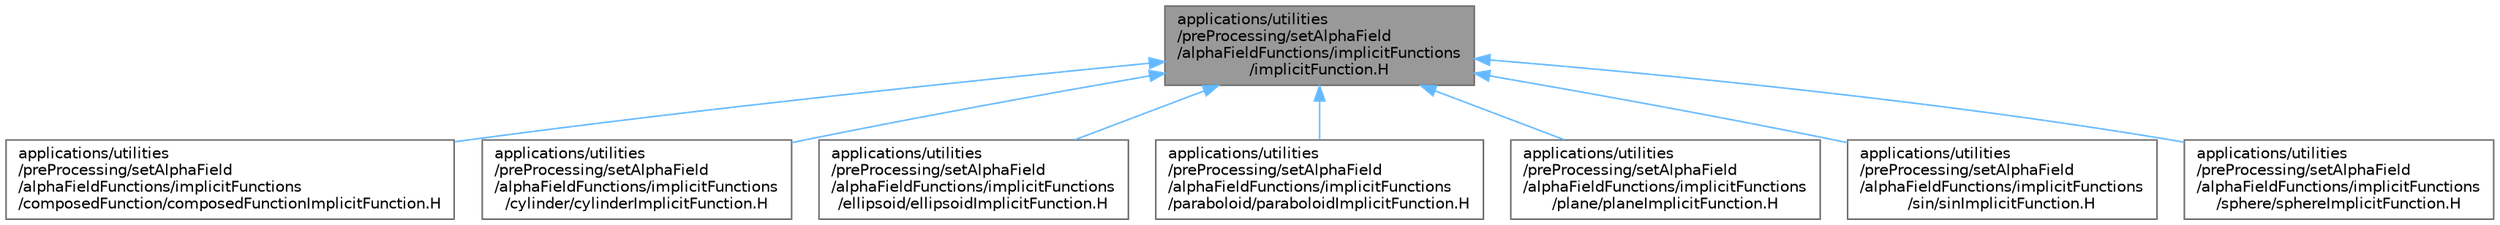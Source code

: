 digraph "applications/utilities/preProcessing/setAlphaField/alphaFieldFunctions/implicitFunctions/implicitFunction.H"
{
 // LATEX_PDF_SIZE
  bgcolor="transparent";
  edge [fontname=Helvetica,fontsize=10,labelfontname=Helvetica,labelfontsize=10];
  node [fontname=Helvetica,fontsize=10,shape=box,height=0.2,width=0.4];
  Node1 [id="Node000001",label="applications/utilities\l/preProcessing/setAlphaField\l/alphaFieldFunctions/implicitFunctions\l/implicitFunction.H",height=0.2,width=0.4,color="gray40", fillcolor="grey60", style="filled", fontcolor="black",tooltip=" "];
  Node1 -> Node2 [id="edge1_Node000001_Node000002",dir="back",color="steelblue1",style="solid",tooltip=" "];
  Node2 [id="Node000002",label="applications/utilities\l/preProcessing/setAlphaField\l/alphaFieldFunctions/implicitFunctions\l/composedFunction/composedFunctionImplicitFunction.H",height=0.2,width=0.4,color="grey40", fillcolor="white", style="filled",URL="$composedFunctionImplicitFunction_8H.html",tooltip=" "];
  Node1 -> Node3 [id="edge2_Node000001_Node000003",dir="back",color="steelblue1",style="solid",tooltip=" "];
  Node3 [id="Node000003",label="applications/utilities\l/preProcessing/setAlphaField\l/alphaFieldFunctions/implicitFunctions\l/cylinder/cylinderImplicitFunction.H",height=0.2,width=0.4,color="grey40", fillcolor="white", style="filled",URL="$cylinderImplicitFunction_8H.html",tooltip=" "];
  Node1 -> Node4 [id="edge3_Node000001_Node000004",dir="back",color="steelblue1",style="solid",tooltip=" "];
  Node4 [id="Node000004",label="applications/utilities\l/preProcessing/setAlphaField\l/alphaFieldFunctions/implicitFunctions\l/ellipsoid/ellipsoidImplicitFunction.H",height=0.2,width=0.4,color="grey40", fillcolor="white", style="filled",URL="$ellipsoidImplicitFunction_8H.html",tooltip=" "];
  Node1 -> Node5 [id="edge4_Node000001_Node000005",dir="back",color="steelblue1",style="solid",tooltip=" "];
  Node5 [id="Node000005",label="applications/utilities\l/preProcessing/setAlphaField\l/alphaFieldFunctions/implicitFunctions\l/paraboloid/paraboloidImplicitFunction.H",height=0.2,width=0.4,color="grey40", fillcolor="white", style="filled",URL="$paraboloidImplicitFunction_8H.html",tooltip=" "];
  Node1 -> Node6 [id="edge5_Node000001_Node000006",dir="back",color="steelblue1",style="solid",tooltip=" "];
  Node6 [id="Node000006",label="applications/utilities\l/preProcessing/setAlphaField\l/alphaFieldFunctions/implicitFunctions\l/plane/planeImplicitFunction.H",height=0.2,width=0.4,color="grey40", fillcolor="white", style="filled",URL="$planeImplicitFunction_8H.html",tooltip=" "];
  Node1 -> Node7 [id="edge6_Node000001_Node000007",dir="back",color="steelblue1",style="solid",tooltip=" "];
  Node7 [id="Node000007",label="applications/utilities\l/preProcessing/setAlphaField\l/alphaFieldFunctions/implicitFunctions\l/sin/sinImplicitFunction.H",height=0.2,width=0.4,color="grey40", fillcolor="white", style="filled",URL="$sinImplicitFunction_8H.html",tooltip=" "];
  Node1 -> Node8 [id="edge7_Node000001_Node000008",dir="back",color="steelblue1",style="solid",tooltip=" "];
  Node8 [id="Node000008",label="applications/utilities\l/preProcessing/setAlphaField\l/alphaFieldFunctions/implicitFunctions\l/sphere/sphereImplicitFunction.H",height=0.2,width=0.4,color="grey40", fillcolor="white", style="filled",URL="$sphereImplicitFunction_8H.html",tooltip=" "];
}
